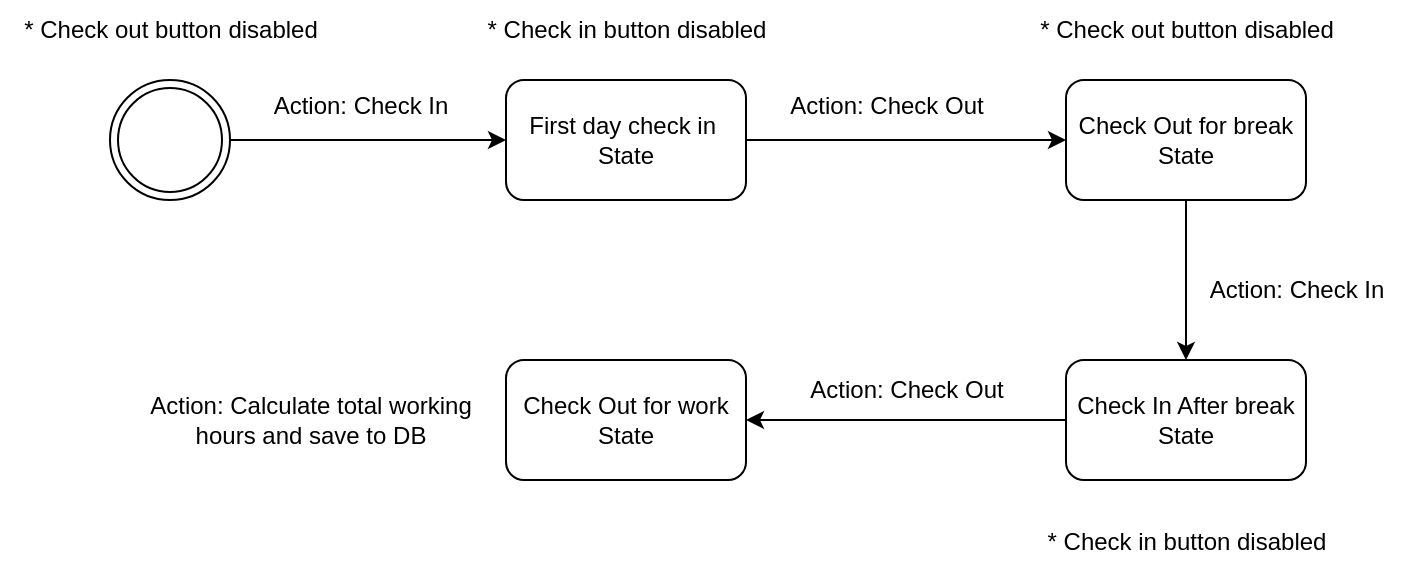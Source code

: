 <mxfile version="27.0.2">
  <diagram name="Page-1" id="2-rbxuh2QCdGbf59dJGu">
    <mxGraphModel dx="1426" dy="841" grid="1" gridSize="10" guides="1" tooltips="1" connect="1" arrows="1" fold="1" page="1" pageScale="1" pageWidth="850" pageHeight="1100" math="0" shadow="0">
      <root>
        <mxCell id="0" />
        <mxCell id="1" parent="0" />
        <mxCell id="6CZ2VVbGzIV4RRF8MSmz-5" value="" style="edgeStyle=orthogonalEdgeStyle;rounded=0;orthogonalLoop=1;jettySize=auto;html=1;" parent="1" source="6CZ2VVbGzIV4RRF8MSmz-3" target="6CZ2VVbGzIV4RRF8MSmz-4" edge="1">
          <mxGeometry relative="1" as="geometry" />
        </mxCell>
        <mxCell id="6CZ2VVbGzIV4RRF8MSmz-3" value="First day check in&amp;nbsp;&lt;br&gt;State" style="rounded=1;whiteSpace=wrap;html=1;" parent="1" vertex="1">
          <mxGeometry x="268" y="212" width="120" height="60" as="geometry" />
        </mxCell>
        <mxCell id="6CZ2VVbGzIV4RRF8MSmz-11" value="" style="edgeStyle=orthogonalEdgeStyle;rounded=0;orthogonalLoop=1;jettySize=auto;html=1;" parent="1" source="6CZ2VVbGzIV4RRF8MSmz-4" target="6CZ2VVbGzIV4RRF8MSmz-10" edge="1">
          <mxGeometry relative="1" as="geometry" />
        </mxCell>
        <mxCell id="6CZ2VVbGzIV4RRF8MSmz-4" value="Check Out for break State" style="whiteSpace=wrap;html=1;rounded=1;" parent="1" vertex="1">
          <mxGeometry x="548" y="212" width="120" height="60" as="geometry" />
        </mxCell>
        <mxCell id="6CZ2VVbGzIV4RRF8MSmz-6" value="Action: Check Out" style="text;html=1;align=center;verticalAlign=middle;resizable=0;points=[];autosize=1;strokeColor=none;fillColor=none;" parent="1" vertex="1">
          <mxGeometry x="398" y="210" width="120" height="30" as="geometry" />
        </mxCell>
        <mxCell id="6CZ2VVbGzIV4RRF8MSmz-13" value="" style="edgeStyle=orthogonalEdgeStyle;rounded=0;orthogonalLoop=1;jettySize=auto;html=1;" parent="1" source="6CZ2VVbGzIV4RRF8MSmz-10" target="6CZ2VVbGzIV4RRF8MSmz-12" edge="1">
          <mxGeometry relative="1" as="geometry" />
        </mxCell>
        <mxCell id="6CZ2VVbGzIV4RRF8MSmz-10" value="Check In After break State" style="whiteSpace=wrap;html=1;rounded=1;" parent="1" vertex="1">
          <mxGeometry x="548" y="352" width="120" height="60" as="geometry" />
        </mxCell>
        <mxCell id="6CZ2VVbGzIV4RRF8MSmz-12" value="Check Out for work State" style="whiteSpace=wrap;html=1;rounded=1;" parent="1" vertex="1">
          <mxGeometry x="268" y="352" width="120" height="60" as="geometry" />
        </mxCell>
        <mxCell id="6CZ2VVbGzIV4RRF8MSmz-14" value="Action: Check In" style="text;html=1;align=center;verticalAlign=middle;resizable=0;points=[];autosize=1;strokeColor=none;fillColor=none;" parent="1" vertex="1">
          <mxGeometry x="608" y="302" width="110" height="30" as="geometry" />
        </mxCell>
        <mxCell id="6CZ2VVbGzIV4RRF8MSmz-15" value="* Check out button disabled" style="text;html=1;align=center;verticalAlign=middle;resizable=0;points=[];autosize=1;strokeColor=none;fillColor=none;" parent="1" vertex="1">
          <mxGeometry x="15" y="172" width="170" height="30" as="geometry" />
        </mxCell>
        <mxCell id="6CZ2VVbGzIV4RRF8MSmz-16" value="Action: Check Out" style="text;html=1;align=center;verticalAlign=middle;resizable=0;points=[];autosize=1;strokeColor=none;fillColor=none;" parent="1" vertex="1">
          <mxGeometry x="408" y="352" width="120" height="30" as="geometry" />
        </mxCell>
        <mxCell id="6CZ2VVbGzIV4RRF8MSmz-17" value="* Check in button disabled" style="text;html=1;align=center;verticalAlign=middle;resizable=0;points=[];autosize=1;strokeColor=none;fillColor=none;" parent="1" vertex="1">
          <mxGeometry x="248" y="172" width="160" height="30" as="geometry" />
        </mxCell>
        <mxCell id="6CZ2VVbGzIV4RRF8MSmz-19" value="" style="edgeStyle=orthogonalEdgeStyle;rounded=0;orthogonalLoop=1;jettySize=auto;html=1;" parent="1" source="6CZ2VVbGzIV4RRF8MSmz-18" target="6CZ2VVbGzIV4RRF8MSmz-3" edge="1">
          <mxGeometry relative="1" as="geometry" />
        </mxCell>
        <mxCell id="6CZ2VVbGzIV4RRF8MSmz-18" value="" style="ellipse;shape=doubleEllipse;html=1;dashed=0;whiteSpace=wrap;aspect=fixed;" parent="1" vertex="1">
          <mxGeometry x="70" y="212" width="60" height="60" as="geometry" />
        </mxCell>
        <mxCell id="6CZ2VVbGzIV4RRF8MSmz-20" value="Action: Check In" style="text;html=1;align=center;verticalAlign=middle;resizable=0;points=[];autosize=1;strokeColor=none;fillColor=none;" parent="1" vertex="1">
          <mxGeometry x="140" y="210" width="110" height="30" as="geometry" />
        </mxCell>
        <mxCell id="6CZ2VVbGzIV4RRF8MSmz-21" value="* Check out button disabled" style="text;html=1;align=center;verticalAlign=middle;resizable=0;points=[];autosize=1;strokeColor=none;fillColor=none;" parent="1" vertex="1">
          <mxGeometry x="523" y="172" width="170" height="30" as="geometry" />
        </mxCell>
        <mxCell id="6CZ2VVbGzIV4RRF8MSmz-22" value="* Check in button disabled" style="text;html=1;align=center;verticalAlign=middle;resizable=0;points=[];autosize=1;strokeColor=none;fillColor=none;" parent="1" vertex="1">
          <mxGeometry x="528" y="428" width="160" height="30" as="geometry" />
        </mxCell>
        <mxCell id="8Bvu_m_3yXLIv5smg7tr-5" value="Action: Calculate total working &lt;br&gt;hours and save to DB" style="text;html=1;align=center;verticalAlign=middle;resizable=0;points=[];autosize=1;strokeColor=none;fillColor=none;" vertex="1" parent="1">
          <mxGeometry x="80" y="362" width="180" height="40" as="geometry" />
        </mxCell>
      </root>
    </mxGraphModel>
  </diagram>
</mxfile>
